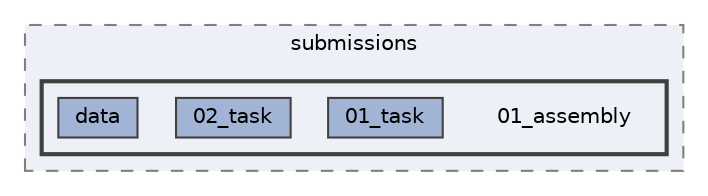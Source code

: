 digraph "/home/runner/work/machine-learning-compilers/machine-learning-compilers/src/submissions/01_assembly"
{
 // LATEX_PDF_SIZE
  bgcolor="transparent";
  edge [fontname=Helvetica,fontsize=10,labelfontname=Helvetica,labelfontsize=10];
  node [fontname=Helvetica,fontsize=10,shape=box,height=0.2,width=0.4];
  compound=true
  subgraph clusterdir_89b09214c7b8767e580eb9d0667695f6 {
    graph [ bgcolor="#edf0f7", pencolor="grey50", label="submissions", fontname=Helvetica,fontsize=10 style="filled,dashed", URL="dir_89b09214c7b8767e580eb9d0667695f6.html",tooltip=""]
  subgraph clusterdir_4943c33995f7629dbe8d56e3fd3c66f7 {
    graph [ bgcolor="#edf0f7", pencolor="grey25", label="", fontname=Helvetica,fontsize=10 style="filled,bold", URL="dir_4943c33995f7629dbe8d56e3fd3c66f7.html",tooltip=""]
    dir_4943c33995f7629dbe8d56e3fd3c66f7 [shape=plaintext, label="01_assembly"];
  dir_a8403f57bdb60ba019a26e479251be4a [label="01_task", fillcolor="#a2b4d6", color="grey25", style="filled", URL="dir_a8403f57bdb60ba019a26e479251be4a.html",tooltip=""];
  dir_b97bd775aad0ea181b9f8bd99e5bd4d3 [label="02_task", fillcolor="#a2b4d6", color="grey25", style="filled", URL="dir_b97bd775aad0ea181b9f8bd99e5bd4d3.html",tooltip=""];
  dir_752612e1113a7b902f0c56a6b23f1a21 [label="data", fillcolor="#a2b4d6", color="grey25", style="filled", URL="dir_752612e1113a7b902f0c56a6b23f1a21.html",tooltip=""];
  }
  }
}
